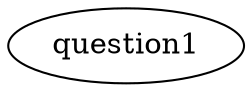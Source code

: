 digraph task1 {
  graph [start=question1];
  question1 [class="Question.QuestionOnePlusOne",params="{\"Question\": \"What is $1+1$?\"}"];
}
